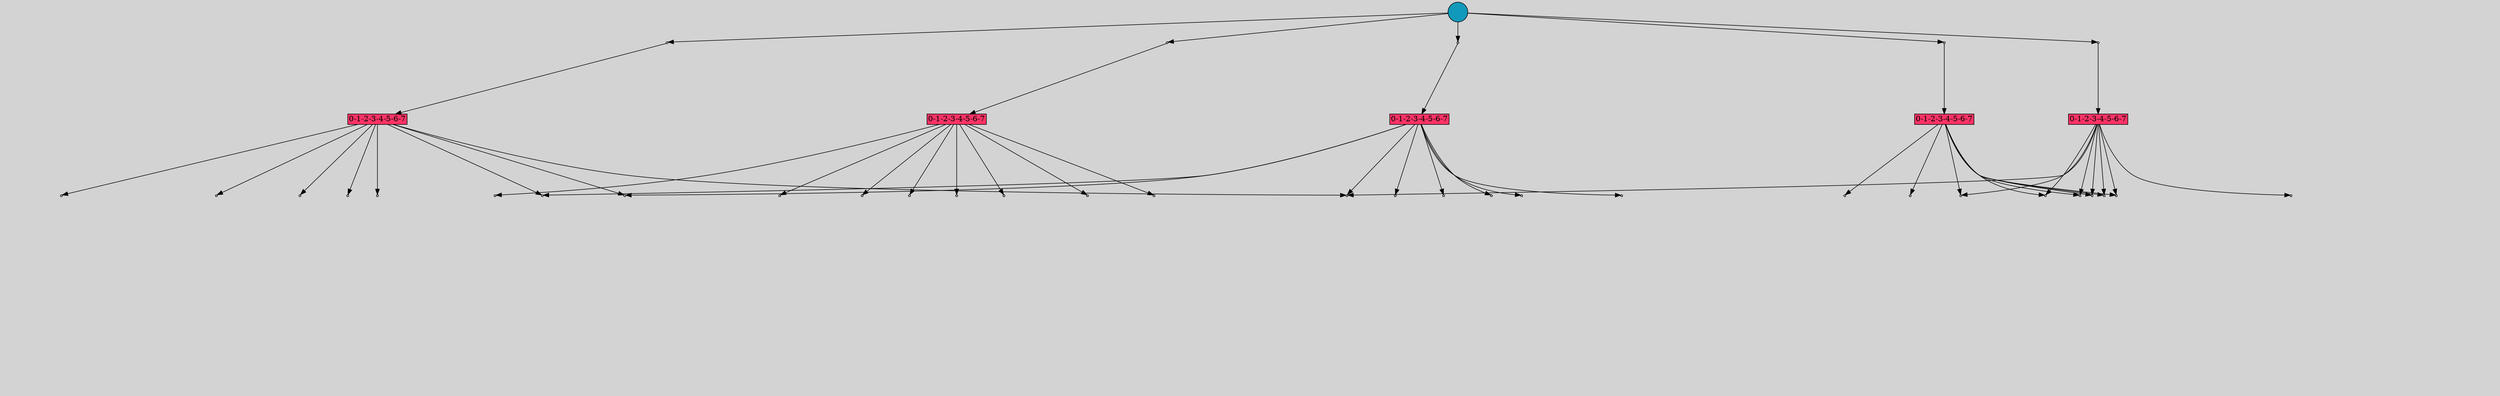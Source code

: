 // File exported with GEGELATI v1.4.0
// On the 2025-07-16 08:20:29
// With the File::TPGGraphDotExporter
digraph{
	graph[pad = "0.212, 0.055" bgcolor = lightgray]
	node[shape=circle style = filled label = ""]
		T869913 [fillcolor="#1199bb"]
		A825665 [fillcolor="#ff3366" shape=box margin=0.03 width=0 height=0 label="0-1-2-3-4-5-6-7"]
		A897144 [fillcolor="#ff3366" shape=box margin=0.03 width=0 height=0 label="0-1-2-3-4-5-6-7"]
		A905383 [fillcolor="#ff3366" shape=box margin=0.03 width=0 height=0 label="0-1-2-3-4-5-6-7"]
		A873848 [fillcolor="#ff3366" shape=box margin=0.03 width=0 height=0 label="0-1-2-3-4-5-6-7"]
		A905582 [fillcolor="#ff3366" shape=box margin=0.03 width=0 height=0 label="0-1-2-3-4-5-6-7"]
		P6610868 [fillcolor="#cccccc" shape=point label="0"] //
		I6610868 [shape=box style=invis label="5|6&1|3#1|15&#92;n9|6&0|14#1|11&#92;n15|0&0|22#1|7&#92;n19|1&1|10#1|1&#92;n11|2&1|15#1|8&#92;n11|4&0|10#0|17&#92;n10|5&1|13#0|12&#92;n4|0&0|16#0|21&#92;n5|0&0|0#1|10&#92;n"] //-0.445747|0.706929|0.204633|-0.182963|-0.949826|-0.024340|0.545602|-0.243711|0.152446|-0.211353|0.402136|-0.064117|-0.563920|0.262590|-0.471636|-0.782122|0.164531|-0.388127|
		P6610868 -> I6610868[style=invis]
		A825665 [fillcolor="#ff3366" shape=box margin=0.03 width=0 height=0 label="0-1-2-3-4-5-6-7"]
		T869913 -> P6610868 -> A825665
		P6610869 [fillcolor="#cccccc" shape=point label="0"] //
		I6610869 [shape=box style=invis label="18|2&1|17#1|19&#92;n0|4&1|15#0|10&#92;n6|6&1|2#1|9&#92;n8|0&0|12#0|12&#92;n10|5&1|17#0|12&#92;n4|0&0|16#0|21&#92;n5|0&0|0#1|10&#92;n14|3&0|0#0|22&#92;n1|0&0|11#1|12&#92;n"] //-0.552975|0.283753|0.890384|-0.376387|-0.777098|-0.687427|0.467570|-0.488867|-0.563920|0.262590|-0.471636|-0.782122|0.164531|-0.388127|0.090860|0.154997|0.672588|0.708102|
		P6610869 -> I6610869[style=invis]
		A897144 [fillcolor="#ff3366" shape=box margin=0.03 width=0 height=0 label="0-1-2-3-4-5-6-7"]
		T869913 -> P6610869 -> A897144
		P6610870 [fillcolor="#cccccc" shape=point label="0"] //
		I6610870 [shape=box style=invis label="4|7&1|12#1|16&#92;n3|4&0|23#1|12&#92;n11|1&0|20#0|20&#92;n5|6&0|9#0|11&#92;n9|6&0|14#1|11&#92;n15|0&0|22#1|7&#92;n5|0&0|0#1|10&#92;n"] //-0.714707|0.563804|0.627244|-0.968804|0.655909|0.173472|0.973908|-0.708980|0.204633|-0.182963|-0.949826|-0.024340|0.164531|-0.388127|
		P6610870 -> I6610870[style=invis]
		A905383 [fillcolor="#ff3366" shape=box margin=0.03 width=0 height=0 label="0-1-2-3-4-5-6-7"]
		T869913 -> P6610870 -> A905383
		P6610871 [fillcolor="#cccccc" shape=point label="0"] //
		I6610871 [shape=box style=invis label="4|7&1|12#1|16&#92;n3|4&0|23#1|12&#92;n11|1&0|20#0|20&#92;n5|6&0|9#0|11&#92;n7|4&1|4#1|11&#92;n9|6&0|14#1|6&#92;n15|0&0|22#1|7&#92;n3|2&1|0#0|4&#92;n19|1&1|10#1|1&#92;n11|4&0|10#0|17&#92;n10|5&1|13#0|12&#92;n4|0&0|16#0|21&#92;n5|0&0|0#1|10&#92;n"] //-0.714707|0.563804|0.627244|-0.968804|0.655909|0.173472|0.973908|-0.708980|-0.120367|-0.569784|0.204633|-0.182963|-0.949826|-0.024340|-0.891516|0.350771|-1.010757|-0.243711|0.402136|-0.064117|-0.563920|0.262590|-0.471636|-0.782122|0.164531|-0.388127|
		P6610871 -> I6610871[style=invis]
		A873848 [fillcolor="#ff3366" shape=box margin=0.03 width=0 height=0 label="0-1-2-3-4-5-6-7"]
		T869913 -> P6610871 -> A873848
		P6610872 [fillcolor="#cccccc" shape=point label="0"] //
		I6610872 [shape=box style=invis label="4|7&1|12#1|16&#92;n3|4&0|23#1|12&#92;n11|1&0|20#0|20&#92;n5|6&0|9#0|11&#92;n7|4&1|4#1|11&#92;n9|6&0|14#1|6&#92;n15|0&0|22#1|7&#92;n3|2&1|0#0|4&#92;n19|1&1|10#1|1&#92;n11|4&0|10#0|17&#92;n10|5&1|13#0|12&#92;n4|0&0|16#0|21&#92;n5|0&0|0#1|10&#92;n"] //-0.714707|0.563804|0.627244|-0.968804|0.655909|0.173472|0.973908|-0.708980|-0.120367|-0.569784|0.204633|-0.182963|-0.949826|-0.024340|-0.891516|0.350771|-1.010757|-0.243711|0.402136|-0.064117|-0.563920|0.262590|-0.471636|-0.782122|0.164531|-0.388127|
		P6610872 -> I6610872[style=invis]
		A905582 [fillcolor="#ff3366" shape=box margin=0.03 width=0 height=0 label="0-1-2-3-4-5-6-7"]
		T869913 -> P6610872 -> A905582
		P6610873 [fillcolor="#cccccc" shape=point label="1"] //
		I6610873 [shape=box style=invis label="8|2&1|16#0|13&#92;n1|1&1|9#0|2&#92;n18|2&1|5#1|20&#92;n18|4&0|18#1|14&#92;n0|2&0|20#0|25&#92;n19|0&0|26#0|21&#92;n"] //-0.500044|0.791537|0.278181|-0.579128|-1.190425|0.463556|1.438202|-0.196045|0.861754|-0.239479|-0.131400|-0.357380|
		P6610873 -> I6610873[style=invis]
		A825665 -> P6610873
		P6610874 [fillcolor="#cccccc" shape=point label="1"] //
		I6610874 [shape=box style=invis label="19|5&1|24#0|0&#92;n15|7&1|1#0|18&#92;n10|1&0|7#0|13&#92;n12|2&1|3#0|25&#92;n19|0&0|26#0|17&#92;n"] //0.502165|0.328342|-0.634470|-0.094871|-0.223407|-0.090037|-0.303125|0.125266|-0.234634|-0.357380|
		P6610874 -> I6610874[style=invis]
		A825665 -> P6610874
		P6610875 [fillcolor="#cccccc" shape=point label="1"] //
		I6610875 [shape=box style=invis label="15|4&1|22#0|11&#92;n5|2&1|0#1|25&#92;n14|0&0|18#1|23&#92;n2|4&0|0#0|20&#92;n8|2&0|20#1|22&#92;n3|0&0|0#0|26&#92;n7|5&0|12#1|20&#92;n0|0&0|16#0|13&#92;n5|2&0|16#0|26&#92;n2|3&1|5#0|10&#92;n12|2&1|4#0|19&#92;n12|0&0|10#1|9&#92;n"] //0.030246|-0.862037|-0.851255|-0.270397|0.510117|0.093847|0.973687|0.936648|-0.497612|-0.379130|0.314367|-0.970490|-0.651037|-0.797551|0.078600|0.932865|0.488792|0.348306|0.091070|0.992693|0.404664|0.619224|-0.489458|-0.967322|
		P6610875 -> I6610875[style=invis]
		A825665 -> P6610875
		P6610876 [fillcolor="#cccccc" shape=point label="1"] //
		I6610876 [shape=box style=invis label="3|5&1|9#1|7&#92;n12|4&0|13#1|1&#92;n1|7&1|18#1|14&#92;n13|0&1|6#0|23&#92;n11|1&0|8#0|4&#92;n1|0&0|0#0|17&#92;n19|2&1|0#0|23&#92;n9|2&0|26#0|8&#92;n1|2&0|18#0|0&#92;n19|0&0|26#0|15&#92;n"] //0.758737|0.620070|-0.726202|0.205249|-0.387823|0.967675|-0.306537|-0.084900|0.144485|-0.219659|0.821019|0.823367|0.571215|0.519353|-0.223066|0.738434|-0.902438|-0.368690|-0.182275|-0.357380|
		P6610876 -> I6610876[style=invis]
		A825665 -> P6610876
		P6610877 [fillcolor="#cccccc" shape=point label="1"] //
		I6610877 [shape=box style=invis label="5|1&1|6#0|5&#92;n17|4&0|25#0|25&#92;n4|2&1|26#0|20&#92;n7|5&1|4#1|0&#92;n1|1&1|9#0|2&#92;n15|0&0|17#1|0&#92;n2|5&0|0#0|13&#92;n8|4&0|21#0|6&#92;n19|0&0|4#0|21&#92;n"] //0.317781|0.741968|0.400453|-0.356936|-0.220791|-0.944871|0.373059|0.782836|0.278181|-0.579128|1.135085|-0.248475|0.252722|0.100093|0.082355|0.166916|-0.166411|-0.357380|
		P6610877 -> I6610877[style=invis]
		A825665 -> P6610877
		P6610878 [fillcolor="#cccccc" shape=point label="1"] //
		I6610878 [shape=box style=invis label="4|2&1|17#1|26&#92;n11|1&0|18#1|8&#92;n18|0&0|1#1|8&#92;n"] //0.379829|-0.246686|-0.497432|-0.468914|-0.024321|-0.181568|
		P6610878 -> I6610878[style=invis]
		A825665 -> P6610878
		P6610879 [fillcolor="#cccccc" shape=point label="1"] //
		I6610879 [shape=box style=invis label="8|0&1|5#1|14&#92;n18|5&1|5#1|4&#92;n11|2&0|8#0|5&#92;n12|0&0|10#1|9&#92;n"] //0.862345|-0.757968|-0.017361|-0.946880|-0.336190|0.714312|-0.968627|-1.394354|
		P6610879 -> I6610879[style=invis]
		A825665 -> P6610879
		P6610880 [fillcolor="#cccccc" shape=point label="1"] //
		I6610880 [shape=box style=invis label="7|6&1|23#1|12&#92;n19|6&0|6#1|8&#92;n18|0&0|6#0|5&#92;n"] //0.010371|-0.745761|0.839875|0.524257|-0.146215|-0.353530|
		P6610880 -> I6610880[style=invis]
		A825665 -> P6610880
		P6610881 [fillcolor="#cccccc" shape=point label="1"] //
		I6610881 [shape=box style=invis label="0|0&1|25#1|1&#92;n12|5&1|21#0|8&#92;n12|0&0|21#1|21&#92;n15|4&1|22#0|11&#92;n3|2&1|9#1|14&#92;n3|0&0|0#0|26&#92;n7|5&0|12#1|20&#92;n0|0&0|16#0|13&#92;n5|2&0|16#0|26&#92;n2|3&1|5#0|10&#92;n12|2&1|4#0|19&#92;n12|0&0|10#1|9&#92;n"] //0.804705|0.838223|-0.248619|0.612824|-0.291083|-0.408310|0.030246|-0.862037|0.757079|-0.899060|0.314367|-0.970490|-0.651037|-0.797551|0.078600|0.932865|0.488792|0.348306|0.091070|0.992693|0.404664|0.619224|-0.489458|-0.967322|
		P6610881 -> I6610881[style=invis]
		A897144 -> P6610881
		P6610882 [fillcolor="#cccccc" shape=point label="1"] //
		I6610882 [shape=box style=invis label="7|2&1|24#0|0&#92;n11|1&0|18#1|8&#92;n19|0&0|1#1|8&#92;n"] //0.238539|0.812695|-0.497432|-0.468914|-0.024321|-0.181568|
		P6610882 -> I6610882[style=invis]
		A897144 -> P6610882
		P6610883 [fillcolor="#cccccc" shape=point label="1"] //
		I6610883 [shape=box style=invis label="17|4&1|14#0|26&#92;n5|2&1|0#1|25&#92;n14|0&0|18#1|23&#92;n2|4&0|0#0|20&#92;n8|2&0|20#1|22&#92;n3|0&0|0#0|26&#92;n15|5&1|3#1|25&#92;n0|0&0|16#0|13&#92;n5|2&0|16#0|26&#92;n2|3&1|5#0|10&#92;n12|2&1|4#0|19&#92;n12|0&0|10#1|9&#92;n"] //-0.267201|-0.219997|-0.851255|-0.270397|0.510117|0.093847|0.973687|0.936648|-0.497612|-0.379130|0.314367|-0.970490|0.500864|-0.892487|0.078600|0.932865|0.488792|0.348306|0.091070|0.992693|0.404664|0.619224|-0.489458|-0.967322|
		P6610883 -> I6610883[style=invis]
		A897144 -> P6610883
		P6610884 [fillcolor="#cccccc" shape=point label="1"] //
		I6610884 [shape=box style=invis label="19|0&1|5#0|15&#92;n4|5&1|24#0|16&#92;n0|0&0|16#0|13&#92;n5|2&0|16#0|26&#92;n2|3&1|5#0|10&#92;n12|2&1|4#0|19&#92;n12|0&0|10#1|9&#92;n"] //0.202180|-0.690255|0.201242|-0.100210|0.078600|0.932865|0.488792|0.348306|0.091070|0.992693|0.404664|0.619224|-0.489458|-0.967322|
		P6610884 -> I6610884[style=invis]
		A897144 -> P6610884
		P6610885 [fillcolor="#cccccc" shape=point label="1"] //
		I6610885 [shape=box style=invis label="17|0&1|11#0|12&#92;n2|6&1|0#0|8&#92;n7|4&0|14#1|0&#92;n4|0&1|10#0|20&#92;n19|2&1|2#0|21&#92;n5|3&0|24#0|6&#92;n0|7&1|18#0|3&#92;n13|3&1|21#0|15&#92;n7|3&0|19#1|22&#92;n10|4&0|11#0|26&#92;n3|2&1|6#0|20&#92;n0|2&1|6#0|10&#92;n7|1&0|2#0|2&#92;n15|7&0|9#0|7&#92;n7|1&0|7#1|26&#92;n8|5&0|25#1|13&#92;n18|1&1|9#1|15&#92;n13|5&0|17#0|5&#92;n8|0&1|5#1|14&#92;n11|2&0|8#0|5&#92;n12|0&0|10#1|9&#92;n"] //-0.770833|-0.940447|0.324242|-0.296299|0.301218|0.040096|0.850045|-0.351569|-0.843062|0.915581|-0.800909|-0.758240|-0.291892|0.249471|0.147838|0.755631|0.585214|-0.132475|-0.721535|0.630194|-0.336616|0.416246|-0.563687|0.804531|0.738926|-0.582186|-0.258906|0.576356|-0.977712|-0.003876|-0.393176|0.339448|0.146598|0.666419|0.106946|-0.348071|0.862345|-0.757968|-0.336190|0.714312|-0.968627|-1.394354|
		P6610885 -> I6610885[style=invis]
		A897144 -> P6610885
		P6610886 [fillcolor="#cccccc" shape=point label="1"] //
		I6610886 [shape=box style=invis label="10|6&1|16#1|7&#92;n2|2&1|1#0|14&#92;n19|0&0|10#0|21&#92;n"] //-0.462620|-0.964689|-0.077339|-0.735437|-0.166411|-0.357380|
		P6610886 -> I6610886[style=invis]
		A897144 -> P6610886
		P6610887 [fillcolor="#cccccc" shape=point label="1"] //
		I6610887 [shape=box style=invis label="17|3&1|12#0|17&#92;n17|0&0|11#1|18&#92;n"] //0.392889|0.436611|0.116185|0.327497|
		P6610887 -> I6610887[style=invis]
		A897144 -> P6610887
		P6610888 [fillcolor="#cccccc" shape=point label="1"] //
		I6610888 [shape=box style=invis label="16|2&1|16#0|14&#92;n9|2&0|26#0|8&#92;n16|0&1|24#1|1&#92;n1|2&0|18#0|16&#92;n19|0&0|26#0|15&#92;n16|0&0|16#1|2&#92;n"] //0.572515|-0.301855|-0.223066|0.738434|-0.042093|0.236853|-0.902438|-0.368690|-0.120126|-0.357380|-0.715246|0.400678|
		P6610888 -> I6610888[style=invis]
		A897144 -> P6610888
		P6610889 [fillcolor="#cccccc" shape=point label="1"] //
		I6610889 [shape=box style=invis label="12|7&1|6#1|9&#92;n19|2&0|23#0|9&#92;n1|1&1|9#0|2&#92;n18|2&1|5#1|20&#92;n18|4&0|18#1|14&#92;n0|2&0|20#0|25&#92;n19|0&0|26#0|21&#92;n"] //1.143851|0.860051|0.749515|0.992346|0.278181|-0.579128|-1.190425|0.463556|1.438202|-0.196045|0.861754|-0.239479|-0.131400|-0.357380|
		P6610889 -> I6610889[style=invis]
		A905383 -> P6610889
		P6610890 [fillcolor="#cccccc" shape=point label="1"] //
		I6610890 [shape=box style=invis label="19|5&1|24#0|0&#92;n15|7&1|1#0|18&#92;n10|1&0|7#0|13&#92;n12|2&1|3#0|25&#92;n19|0&0|26#0|17&#92;n"] //0.502165|0.328342|-0.634470|-0.094871|-0.223407|-0.090037|-0.303125|0.125266|-0.234634|-0.357380|
		P6610890 -> I6610890[style=invis]
		A905383 -> P6610890
		A905383 -> P6610875
		P6610891 [fillcolor="#cccccc" shape=point label="1"] //
		I6610891 [shape=box style=invis label="3|5&1|9#1|7&#92;n12|4&0|13#1|1&#92;n1|7&1|18#1|14&#92;n13|0&1|6#0|23&#92;n11|1&0|8#0|4&#92;n1|0&0|0#0|17&#92;n19|2&1|0#0|23&#92;n9|2&0|26#0|8&#92;n1|2&0|18#0|0&#92;n19|0&0|26#0|15&#92;n"] //0.758737|0.620070|-0.726202|0.205249|-0.387823|0.967675|-0.306537|-0.084900|0.144485|-0.219659|0.821019|0.823367|0.571215|0.519353|-0.223066|0.738434|-0.902438|-0.368690|-0.120126|-0.357380|
		P6610891 -> I6610891[style=invis]
		A905383 -> P6610891
		A905383 -> P6610877
		P6610892 [fillcolor="#cccccc" shape=point label="1"] //
		I6610892 [shape=box style=invis label="4|2&1|17#1|26&#92;n11|1&0|18#1|8&#92;n18|0&0|1#1|8&#92;n"] //0.379829|-0.246686|-0.497432|-0.468914|-0.024321|-0.181568|
		P6610892 -> I6610892[style=invis]
		A905383 -> P6610892
		P6610893 [fillcolor="#cccccc" shape=point label="1"] //
		I6610893 [shape=box style=invis label="18|1&1|9#1|15&#92;n19|5&0|17#0|5&#92;n8|0&1|5#1|14&#92;n11|2&0|8#0|5&#92;n12|0&0|10#1|9&#92;n"] //0.146598|0.666419|0.106946|-0.348071|0.862345|-0.757968|-0.336190|0.714312|-0.968627|-1.394354|
		P6610893 -> I6610893[style=invis]
		A905383 -> P6610893
		A905383 -> P6610880
		P6610894 [fillcolor="#cccccc" shape=point label="1"] //
		I6610894 [shape=box style=invis label="12|7&1|6#1|9&#92;n19|2&0|23#0|9&#92;n1|1&1|9#0|2&#92;n18|2&1|5#1|20&#92;n18|4&0|18#1|14&#92;n0|2&0|20#0|25&#92;n19|0&0|26#0|21&#92;n"] //1.143851|0.860051|0.749515|0.992346|0.278181|-0.579128|-1.190425|0.463556|1.438202|-0.196045|0.861754|-0.239479|-0.131400|-0.357380|
		P6610894 -> I6610894[style=invis]
		A873848 -> P6610894
		P6610895 [fillcolor="#cccccc" shape=point label="1"] //
		I6610895 [shape=box style=invis label="17|5&1|6#1|1&#92;n16|4&0|21#0|6&#92;n5|0&0|12#0|24&#92;n6|5&0|0#0|22&#92;n15|7&1|1#0|18&#92;n10|1&0|7#0|13&#92;n12|2&1|3#0|25&#92;n19|0&0|26#0|17&#92;n"] //-0.462967|0.243877|0.901588|-0.008811|-0.265696|0.344651|-0.325759|0.759703|-0.634470|-0.094871|-0.223407|-0.090037|-0.303125|0.125266|-0.234634|-0.357380|
		P6610895 -> I6610895[style=invis]
		A873848 -> P6610895
		P6610896 [fillcolor="#cccccc" shape=point label="1"] //
		I6610896 [shape=box style=invis label="15|4&1|22#0|11&#92;n5|2&1|0#1|25&#92;n14|0&0|18#1|23&#92;n2|4&0|0#0|20&#92;n8|2&0|20#1|22&#92;n3|0&0|0#0|26&#92;n7|5&0|12#1|20&#92;n0|0&0|16#0|13&#92;n5|2&0|16#0|26&#92;n2|3&1|5#0|10&#92;n12|2&1|4#0|19&#92;n12|0&0|10#1|9&#92;n"] //0.030246|-0.862037|-0.851255|-0.270397|0.510117|0.093847|0.973687|0.936648|-0.497612|-0.379130|0.314367|-0.970490|-0.651037|-0.797551|0.078600|0.932865|0.488792|0.348306|0.091070|0.992693|0.404664|0.619224|-0.489458|-0.967322|
		P6610896 -> I6610896[style=invis]
		A873848 -> P6610896
		P6610897 [fillcolor="#cccccc" shape=point label="1"] //
		I6610897 [shape=box style=invis label="3|5&1|9#1|7&#92;n12|4&0|13#1|1&#92;n1|7&1|18#1|14&#92;n13|0&1|6#0|23&#92;n11|1&0|8#0|4&#92;n1|0&0|0#0|17&#92;n19|2&1|0#0|23&#92;n9|2&0|26#0|8&#92;n1|2&0|18#0|0&#92;n19|0&0|26#0|15&#92;n"] //0.758737|0.620070|-0.726202|0.205249|-0.387823|0.967675|-0.306537|-0.084900|0.144485|-0.219659|0.821019|0.823367|0.571215|0.519353|-0.223066|0.738434|-0.902438|-0.368690|-0.120126|-0.357380|
		P6610897 -> I6610897[style=invis]
		A873848 -> P6610897
		P6610898 [fillcolor="#cccccc" shape=point label="1"] //
		I6610898 [shape=box style=invis label="16|3&1|12#1|23&#92;n4|2&1|26#0|3&#92;n7|5&1|4#1|0&#92;n1|1&1|9#0|2&#92;n15|0&0|17#1|0&#92;n2|5&0|0#0|13&#92;n8|4&0|21#0|6&#92;n19|0&0|4#0|21&#92;n"] //0.031686|0.411451|-0.220791|-0.944871|0.373059|0.782836|0.278181|-0.579128|1.135085|-0.248475|0.252722|0.100093|0.082355|0.166916|-0.166411|-0.357380|
		P6610898 -> I6610898[style=invis]
		A873848 -> P6610898
		P6610899 [fillcolor="#cccccc" shape=point label="1"] //
		I6610899 [shape=box style=invis label="4|2&1|17#1|26&#92;n11|1&0|18#1|8&#92;n18|0&0|1#0|8&#92;n"] //0.379829|-0.246686|-0.497432|-0.468914|-0.048405|-0.181568|
		P6610899 -> I6610899[style=invis]
		A873848 -> P6610899
		P6610900 [fillcolor="#cccccc" shape=point label="1"] //
		I6610900 [shape=box style=invis label="18|1&1|9#1|15&#92;n19|5&0|17#0|5&#92;n8|0&1|5#1|14&#92;n11|2&0|8#0|5&#92;n12|0&0|10#1|9&#92;n"] //0.146598|0.666419|0.106946|-0.348071|0.862345|-0.757968|-0.336190|0.714312|-0.968627|-1.394354|
		P6610900 -> I6610900[style=invis]
		A873848 -> P6610900
		P6610901 [fillcolor="#cccccc" shape=point label="1"] //
		I6610901 [shape=box style=invis label="7|6&1|23#1|12&#92;n19|6&0|6#1|8&#92;n18|0&0|6#0|5&#92;n"] //0.010371|-0.745761|0.839875|0.524257|-0.146215|-0.353530|
		P6610901 -> I6610901[style=invis]
		A873848 -> P6610901
		A905582 -> P6610894
		P6610902 [fillcolor="#cccccc" shape=point label="1"] //
		I6610902 [shape=box style=invis label="17|5&1|6#1|1&#92;n16|4&0|21#0|6&#92;n5|0&0|12#0|24&#92;n6|5&0|0#0|22&#92;n15|7&1|1#0|18&#92;n10|1&0|7#0|13&#92;n12|2&1|3#0|25&#92;n19|0&0|26#0|17&#92;n"] //-0.462967|0.243877|0.901588|-0.008811|-0.265696|0.344651|-0.325759|0.759703|-0.634470|-0.094871|-0.223407|-0.090037|-0.303125|0.125266|-0.234634|-0.357380|
		P6610902 -> I6610902[style=invis]
		A905582 -> P6610902
		A905582 -> P6610896
		A905582 -> P6610897
		A905582 -> P6610877
		A905582 -> P6610899
		A905582 -> P6610900
		A905582 -> P6610901
}
